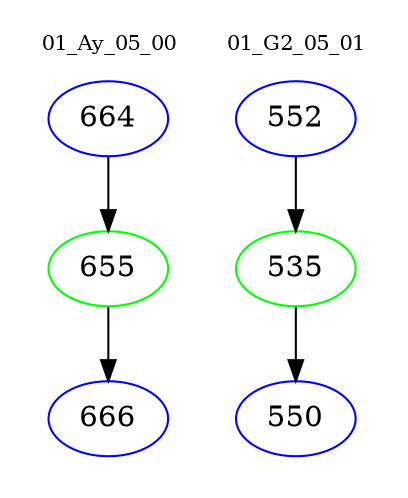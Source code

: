 digraph{
subgraph cluster_0 {
color = white
label = "01_Ay_05_00";
fontsize=10;
T0_664 [label="664", color="blue"]
T0_664 -> T0_655 [color="black"]
T0_655 [label="655", color="green"]
T0_655 -> T0_666 [color="black"]
T0_666 [label="666", color="blue"]
}
subgraph cluster_1 {
color = white
label = "01_G2_05_01";
fontsize=10;
T1_552 [label="552", color="blue"]
T1_552 -> T1_535 [color="black"]
T1_535 [label="535", color="green"]
T1_535 -> T1_550 [color="black"]
T1_550 [label="550", color="blue"]
}
}
